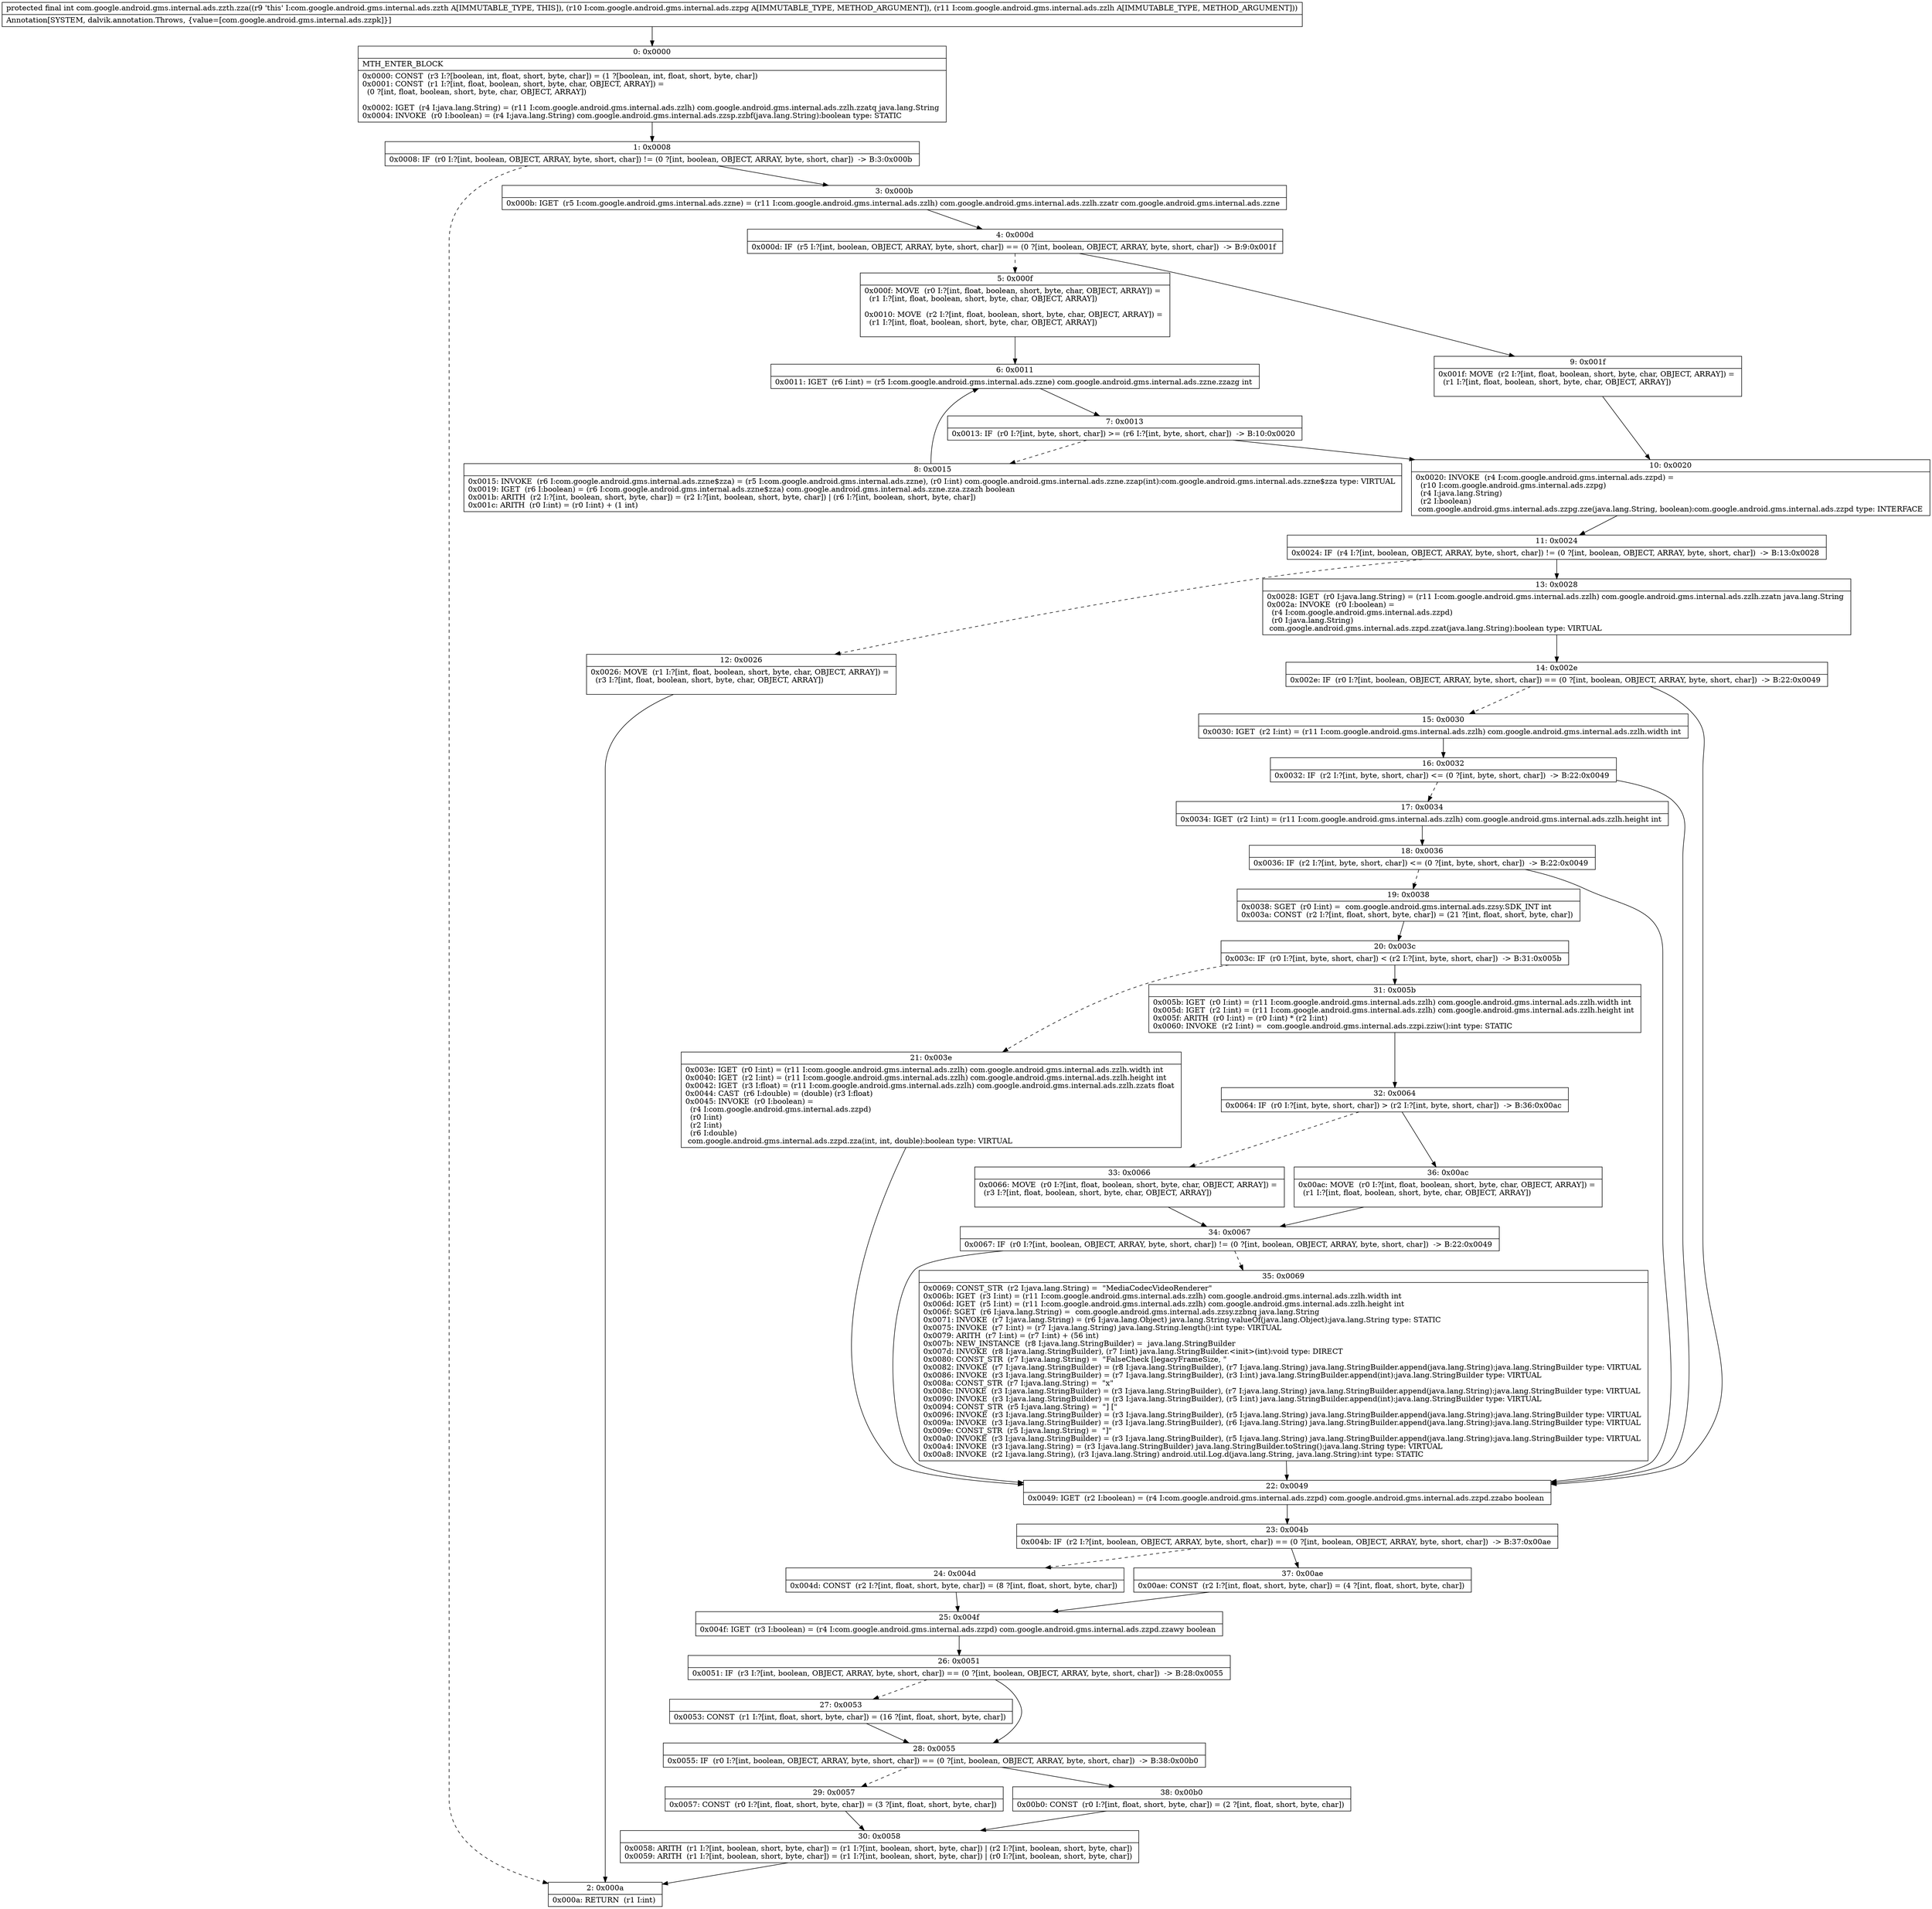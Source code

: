 digraph "CFG forcom.google.android.gms.internal.ads.zzth.zza(Lcom\/google\/android\/gms\/internal\/ads\/zzpg;Lcom\/google\/android\/gms\/internal\/ads\/zzlh;)I" {
Node_0 [shape=record,label="{0\:\ 0x0000|MTH_ENTER_BLOCK\l|0x0000: CONST  (r3 I:?[boolean, int, float, short, byte, char]) = (1 ?[boolean, int, float, short, byte, char]) \l0x0001: CONST  (r1 I:?[int, float, boolean, short, byte, char, OBJECT, ARRAY]) = \l  (0 ?[int, float, boolean, short, byte, char, OBJECT, ARRAY])\l \l0x0002: IGET  (r4 I:java.lang.String) = (r11 I:com.google.android.gms.internal.ads.zzlh) com.google.android.gms.internal.ads.zzlh.zzatq java.lang.String \l0x0004: INVOKE  (r0 I:boolean) = (r4 I:java.lang.String) com.google.android.gms.internal.ads.zzsp.zzbf(java.lang.String):boolean type: STATIC \l}"];
Node_1 [shape=record,label="{1\:\ 0x0008|0x0008: IF  (r0 I:?[int, boolean, OBJECT, ARRAY, byte, short, char]) != (0 ?[int, boolean, OBJECT, ARRAY, byte, short, char])  \-\> B:3:0x000b \l}"];
Node_2 [shape=record,label="{2\:\ 0x000a|0x000a: RETURN  (r1 I:int) \l}"];
Node_3 [shape=record,label="{3\:\ 0x000b|0x000b: IGET  (r5 I:com.google.android.gms.internal.ads.zzne) = (r11 I:com.google.android.gms.internal.ads.zzlh) com.google.android.gms.internal.ads.zzlh.zzatr com.google.android.gms.internal.ads.zzne \l}"];
Node_4 [shape=record,label="{4\:\ 0x000d|0x000d: IF  (r5 I:?[int, boolean, OBJECT, ARRAY, byte, short, char]) == (0 ?[int, boolean, OBJECT, ARRAY, byte, short, char])  \-\> B:9:0x001f \l}"];
Node_5 [shape=record,label="{5\:\ 0x000f|0x000f: MOVE  (r0 I:?[int, float, boolean, short, byte, char, OBJECT, ARRAY]) = \l  (r1 I:?[int, float, boolean, short, byte, char, OBJECT, ARRAY])\l \l0x0010: MOVE  (r2 I:?[int, float, boolean, short, byte, char, OBJECT, ARRAY]) = \l  (r1 I:?[int, float, boolean, short, byte, char, OBJECT, ARRAY])\l \l}"];
Node_6 [shape=record,label="{6\:\ 0x0011|0x0011: IGET  (r6 I:int) = (r5 I:com.google.android.gms.internal.ads.zzne) com.google.android.gms.internal.ads.zzne.zzazg int \l}"];
Node_7 [shape=record,label="{7\:\ 0x0013|0x0013: IF  (r0 I:?[int, byte, short, char]) \>= (r6 I:?[int, byte, short, char])  \-\> B:10:0x0020 \l}"];
Node_8 [shape=record,label="{8\:\ 0x0015|0x0015: INVOKE  (r6 I:com.google.android.gms.internal.ads.zzne$zza) = (r5 I:com.google.android.gms.internal.ads.zzne), (r0 I:int) com.google.android.gms.internal.ads.zzne.zzap(int):com.google.android.gms.internal.ads.zzne$zza type: VIRTUAL \l0x0019: IGET  (r6 I:boolean) = (r6 I:com.google.android.gms.internal.ads.zzne$zza) com.google.android.gms.internal.ads.zzne.zza.zzazh boolean \l0x001b: ARITH  (r2 I:?[int, boolean, short, byte, char]) = (r2 I:?[int, boolean, short, byte, char]) \| (r6 I:?[int, boolean, short, byte, char]) \l0x001c: ARITH  (r0 I:int) = (r0 I:int) + (1 int) \l}"];
Node_9 [shape=record,label="{9\:\ 0x001f|0x001f: MOVE  (r2 I:?[int, float, boolean, short, byte, char, OBJECT, ARRAY]) = \l  (r1 I:?[int, float, boolean, short, byte, char, OBJECT, ARRAY])\l \l}"];
Node_10 [shape=record,label="{10\:\ 0x0020|0x0020: INVOKE  (r4 I:com.google.android.gms.internal.ads.zzpd) = \l  (r10 I:com.google.android.gms.internal.ads.zzpg)\l  (r4 I:java.lang.String)\l  (r2 I:boolean)\l com.google.android.gms.internal.ads.zzpg.zze(java.lang.String, boolean):com.google.android.gms.internal.ads.zzpd type: INTERFACE \l}"];
Node_11 [shape=record,label="{11\:\ 0x0024|0x0024: IF  (r4 I:?[int, boolean, OBJECT, ARRAY, byte, short, char]) != (0 ?[int, boolean, OBJECT, ARRAY, byte, short, char])  \-\> B:13:0x0028 \l}"];
Node_12 [shape=record,label="{12\:\ 0x0026|0x0026: MOVE  (r1 I:?[int, float, boolean, short, byte, char, OBJECT, ARRAY]) = \l  (r3 I:?[int, float, boolean, short, byte, char, OBJECT, ARRAY])\l \l}"];
Node_13 [shape=record,label="{13\:\ 0x0028|0x0028: IGET  (r0 I:java.lang.String) = (r11 I:com.google.android.gms.internal.ads.zzlh) com.google.android.gms.internal.ads.zzlh.zzatn java.lang.String \l0x002a: INVOKE  (r0 I:boolean) = \l  (r4 I:com.google.android.gms.internal.ads.zzpd)\l  (r0 I:java.lang.String)\l com.google.android.gms.internal.ads.zzpd.zzat(java.lang.String):boolean type: VIRTUAL \l}"];
Node_14 [shape=record,label="{14\:\ 0x002e|0x002e: IF  (r0 I:?[int, boolean, OBJECT, ARRAY, byte, short, char]) == (0 ?[int, boolean, OBJECT, ARRAY, byte, short, char])  \-\> B:22:0x0049 \l}"];
Node_15 [shape=record,label="{15\:\ 0x0030|0x0030: IGET  (r2 I:int) = (r11 I:com.google.android.gms.internal.ads.zzlh) com.google.android.gms.internal.ads.zzlh.width int \l}"];
Node_16 [shape=record,label="{16\:\ 0x0032|0x0032: IF  (r2 I:?[int, byte, short, char]) \<= (0 ?[int, byte, short, char])  \-\> B:22:0x0049 \l}"];
Node_17 [shape=record,label="{17\:\ 0x0034|0x0034: IGET  (r2 I:int) = (r11 I:com.google.android.gms.internal.ads.zzlh) com.google.android.gms.internal.ads.zzlh.height int \l}"];
Node_18 [shape=record,label="{18\:\ 0x0036|0x0036: IF  (r2 I:?[int, byte, short, char]) \<= (0 ?[int, byte, short, char])  \-\> B:22:0x0049 \l}"];
Node_19 [shape=record,label="{19\:\ 0x0038|0x0038: SGET  (r0 I:int) =  com.google.android.gms.internal.ads.zzsy.SDK_INT int \l0x003a: CONST  (r2 I:?[int, float, short, byte, char]) = (21 ?[int, float, short, byte, char]) \l}"];
Node_20 [shape=record,label="{20\:\ 0x003c|0x003c: IF  (r0 I:?[int, byte, short, char]) \< (r2 I:?[int, byte, short, char])  \-\> B:31:0x005b \l}"];
Node_21 [shape=record,label="{21\:\ 0x003e|0x003e: IGET  (r0 I:int) = (r11 I:com.google.android.gms.internal.ads.zzlh) com.google.android.gms.internal.ads.zzlh.width int \l0x0040: IGET  (r2 I:int) = (r11 I:com.google.android.gms.internal.ads.zzlh) com.google.android.gms.internal.ads.zzlh.height int \l0x0042: IGET  (r3 I:float) = (r11 I:com.google.android.gms.internal.ads.zzlh) com.google.android.gms.internal.ads.zzlh.zzats float \l0x0044: CAST  (r6 I:double) = (double) (r3 I:float) \l0x0045: INVOKE  (r0 I:boolean) = \l  (r4 I:com.google.android.gms.internal.ads.zzpd)\l  (r0 I:int)\l  (r2 I:int)\l  (r6 I:double)\l com.google.android.gms.internal.ads.zzpd.zza(int, int, double):boolean type: VIRTUAL \l}"];
Node_22 [shape=record,label="{22\:\ 0x0049|0x0049: IGET  (r2 I:boolean) = (r4 I:com.google.android.gms.internal.ads.zzpd) com.google.android.gms.internal.ads.zzpd.zzabo boolean \l}"];
Node_23 [shape=record,label="{23\:\ 0x004b|0x004b: IF  (r2 I:?[int, boolean, OBJECT, ARRAY, byte, short, char]) == (0 ?[int, boolean, OBJECT, ARRAY, byte, short, char])  \-\> B:37:0x00ae \l}"];
Node_24 [shape=record,label="{24\:\ 0x004d|0x004d: CONST  (r2 I:?[int, float, short, byte, char]) = (8 ?[int, float, short, byte, char]) \l}"];
Node_25 [shape=record,label="{25\:\ 0x004f|0x004f: IGET  (r3 I:boolean) = (r4 I:com.google.android.gms.internal.ads.zzpd) com.google.android.gms.internal.ads.zzpd.zzawy boolean \l}"];
Node_26 [shape=record,label="{26\:\ 0x0051|0x0051: IF  (r3 I:?[int, boolean, OBJECT, ARRAY, byte, short, char]) == (0 ?[int, boolean, OBJECT, ARRAY, byte, short, char])  \-\> B:28:0x0055 \l}"];
Node_27 [shape=record,label="{27\:\ 0x0053|0x0053: CONST  (r1 I:?[int, float, short, byte, char]) = (16 ?[int, float, short, byte, char]) \l}"];
Node_28 [shape=record,label="{28\:\ 0x0055|0x0055: IF  (r0 I:?[int, boolean, OBJECT, ARRAY, byte, short, char]) == (0 ?[int, boolean, OBJECT, ARRAY, byte, short, char])  \-\> B:38:0x00b0 \l}"];
Node_29 [shape=record,label="{29\:\ 0x0057|0x0057: CONST  (r0 I:?[int, float, short, byte, char]) = (3 ?[int, float, short, byte, char]) \l}"];
Node_30 [shape=record,label="{30\:\ 0x0058|0x0058: ARITH  (r1 I:?[int, boolean, short, byte, char]) = (r1 I:?[int, boolean, short, byte, char]) \| (r2 I:?[int, boolean, short, byte, char]) \l0x0059: ARITH  (r1 I:?[int, boolean, short, byte, char]) = (r1 I:?[int, boolean, short, byte, char]) \| (r0 I:?[int, boolean, short, byte, char]) \l}"];
Node_31 [shape=record,label="{31\:\ 0x005b|0x005b: IGET  (r0 I:int) = (r11 I:com.google.android.gms.internal.ads.zzlh) com.google.android.gms.internal.ads.zzlh.width int \l0x005d: IGET  (r2 I:int) = (r11 I:com.google.android.gms.internal.ads.zzlh) com.google.android.gms.internal.ads.zzlh.height int \l0x005f: ARITH  (r0 I:int) = (r0 I:int) * (r2 I:int) \l0x0060: INVOKE  (r2 I:int) =  com.google.android.gms.internal.ads.zzpi.zziw():int type: STATIC \l}"];
Node_32 [shape=record,label="{32\:\ 0x0064|0x0064: IF  (r0 I:?[int, byte, short, char]) \> (r2 I:?[int, byte, short, char])  \-\> B:36:0x00ac \l}"];
Node_33 [shape=record,label="{33\:\ 0x0066|0x0066: MOVE  (r0 I:?[int, float, boolean, short, byte, char, OBJECT, ARRAY]) = \l  (r3 I:?[int, float, boolean, short, byte, char, OBJECT, ARRAY])\l \l}"];
Node_34 [shape=record,label="{34\:\ 0x0067|0x0067: IF  (r0 I:?[int, boolean, OBJECT, ARRAY, byte, short, char]) != (0 ?[int, boolean, OBJECT, ARRAY, byte, short, char])  \-\> B:22:0x0049 \l}"];
Node_35 [shape=record,label="{35\:\ 0x0069|0x0069: CONST_STR  (r2 I:java.lang.String) =  \"MediaCodecVideoRenderer\" \l0x006b: IGET  (r3 I:int) = (r11 I:com.google.android.gms.internal.ads.zzlh) com.google.android.gms.internal.ads.zzlh.width int \l0x006d: IGET  (r5 I:int) = (r11 I:com.google.android.gms.internal.ads.zzlh) com.google.android.gms.internal.ads.zzlh.height int \l0x006f: SGET  (r6 I:java.lang.String) =  com.google.android.gms.internal.ads.zzsy.zzbnq java.lang.String \l0x0071: INVOKE  (r7 I:java.lang.String) = (r6 I:java.lang.Object) java.lang.String.valueOf(java.lang.Object):java.lang.String type: STATIC \l0x0075: INVOKE  (r7 I:int) = (r7 I:java.lang.String) java.lang.String.length():int type: VIRTUAL \l0x0079: ARITH  (r7 I:int) = (r7 I:int) + (56 int) \l0x007b: NEW_INSTANCE  (r8 I:java.lang.StringBuilder) =  java.lang.StringBuilder \l0x007d: INVOKE  (r8 I:java.lang.StringBuilder), (r7 I:int) java.lang.StringBuilder.\<init\>(int):void type: DIRECT \l0x0080: CONST_STR  (r7 I:java.lang.String) =  \"FalseCheck [legacyFrameSize, \" \l0x0082: INVOKE  (r7 I:java.lang.StringBuilder) = (r8 I:java.lang.StringBuilder), (r7 I:java.lang.String) java.lang.StringBuilder.append(java.lang.String):java.lang.StringBuilder type: VIRTUAL \l0x0086: INVOKE  (r3 I:java.lang.StringBuilder) = (r7 I:java.lang.StringBuilder), (r3 I:int) java.lang.StringBuilder.append(int):java.lang.StringBuilder type: VIRTUAL \l0x008a: CONST_STR  (r7 I:java.lang.String) =  \"x\" \l0x008c: INVOKE  (r3 I:java.lang.StringBuilder) = (r3 I:java.lang.StringBuilder), (r7 I:java.lang.String) java.lang.StringBuilder.append(java.lang.String):java.lang.StringBuilder type: VIRTUAL \l0x0090: INVOKE  (r3 I:java.lang.StringBuilder) = (r3 I:java.lang.StringBuilder), (r5 I:int) java.lang.StringBuilder.append(int):java.lang.StringBuilder type: VIRTUAL \l0x0094: CONST_STR  (r5 I:java.lang.String) =  \"] [\" \l0x0096: INVOKE  (r3 I:java.lang.StringBuilder) = (r3 I:java.lang.StringBuilder), (r5 I:java.lang.String) java.lang.StringBuilder.append(java.lang.String):java.lang.StringBuilder type: VIRTUAL \l0x009a: INVOKE  (r3 I:java.lang.StringBuilder) = (r3 I:java.lang.StringBuilder), (r6 I:java.lang.String) java.lang.StringBuilder.append(java.lang.String):java.lang.StringBuilder type: VIRTUAL \l0x009e: CONST_STR  (r5 I:java.lang.String) =  \"]\" \l0x00a0: INVOKE  (r3 I:java.lang.StringBuilder) = (r3 I:java.lang.StringBuilder), (r5 I:java.lang.String) java.lang.StringBuilder.append(java.lang.String):java.lang.StringBuilder type: VIRTUAL \l0x00a4: INVOKE  (r3 I:java.lang.String) = (r3 I:java.lang.StringBuilder) java.lang.StringBuilder.toString():java.lang.String type: VIRTUAL \l0x00a8: INVOKE  (r2 I:java.lang.String), (r3 I:java.lang.String) android.util.Log.d(java.lang.String, java.lang.String):int type: STATIC \l}"];
Node_36 [shape=record,label="{36\:\ 0x00ac|0x00ac: MOVE  (r0 I:?[int, float, boolean, short, byte, char, OBJECT, ARRAY]) = \l  (r1 I:?[int, float, boolean, short, byte, char, OBJECT, ARRAY])\l \l}"];
Node_37 [shape=record,label="{37\:\ 0x00ae|0x00ae: CONST  (r2 I:?[int, float, short, byte, char]) = (4 ?[int, float, short, byte, char]) \l}"];
Node_38 [shape=record,label="{38\:\ 0x00b0|0x00b0: CONST  (r0 I:?[int, float, short, byte, char]) = (2 ?[int, float, short, byte, char]) \l}"];
MethodNode[shape=record,label="{protected final int com.google.android.gms.internal.ads.zzth.zza((r9 'this' I:com.google.android.gms.internal.ads.zzth A[IMMUTABLE_TYPE, THIS]), (r10 I:com.google.android.gms.internal.ads.zzpg A[IMMUTABLE_TYPE, METHOD_ARGUMENT]), (r11 I:com.google.android.gms.internal.ads.zzlh A[IMMUTABLE_TYPE, METHOD_ARGUMENT]))  | Annotation[SYSTEM, dalvik.annotation.Throws, \{value=[com.google.android.gms.internal.ads.zzpk]\}]\l}"];
MethodNode -> Node_0;
Node_0 -> Node_1;
Node_1 -> Node_2[style=dashed];
Node_1 -> Node_3;
Node_3 -> Node_4;
Node_4 -> Node_5[style=dashed];
Node_4 -> Node_9;
Node_5 -> Node_6;
Node_6 -> Node_7;
Node_7 -> Node_8[style=dashed];
Node_7 -> Node_10;
Node_8 -> Node_6;
Node_9 -> Node_10;
Node_10 -> Node_11;
Node_11 -> Node_12[style=dashed];
Node_11 -> Node_13;
Node_12 -> Node_2;
Node_13 -> Node_14;
Node_14 -> Node_15[style=dashed];
Node_14 -> Node_22;
Node_15 -> Node_16;
Node_16 -> Node_17[style=dashed];
Node_16 -> Node_22;
Node_17 -> Node_18;
Node_18 -> Node_19[style=dashed];
Node_18 -> Node_22;
Node_19 -> Node_20;
Node_20 -> Node_21[style=dashed];
Node_20 -> Node_31;
Node_21 -> Node_22;
Node_22 -> Node_23;
Node_23 -> Node_24[style=dashed];
Node_23 -> Node_37;
Node_24 -> Node_25;
Node_25 -> Node_26;
Node_26 -> Node_27[style=dashed];
Node_26 -> Node_28;
Node_27 -> Node_28;
Node_28 -> Node_29[style=dashed];
Node_28 -> Node_38;
Node_29 -> Node_30;
Node_30 -> Node_2;
Node_31 -> Node_32;
Node_32 -> Node_33[style=dashed];
Node_32 -> Node_36;
Node_33 -> Node_34;
Node_34 -> Node_22;
Node_34 -> Node_35[style=dashed];
Node_35 -> Node_22;
Node_36 -> Node_34;
Node_37 -> Node_25;
Node_38 -> Node_30;
}

